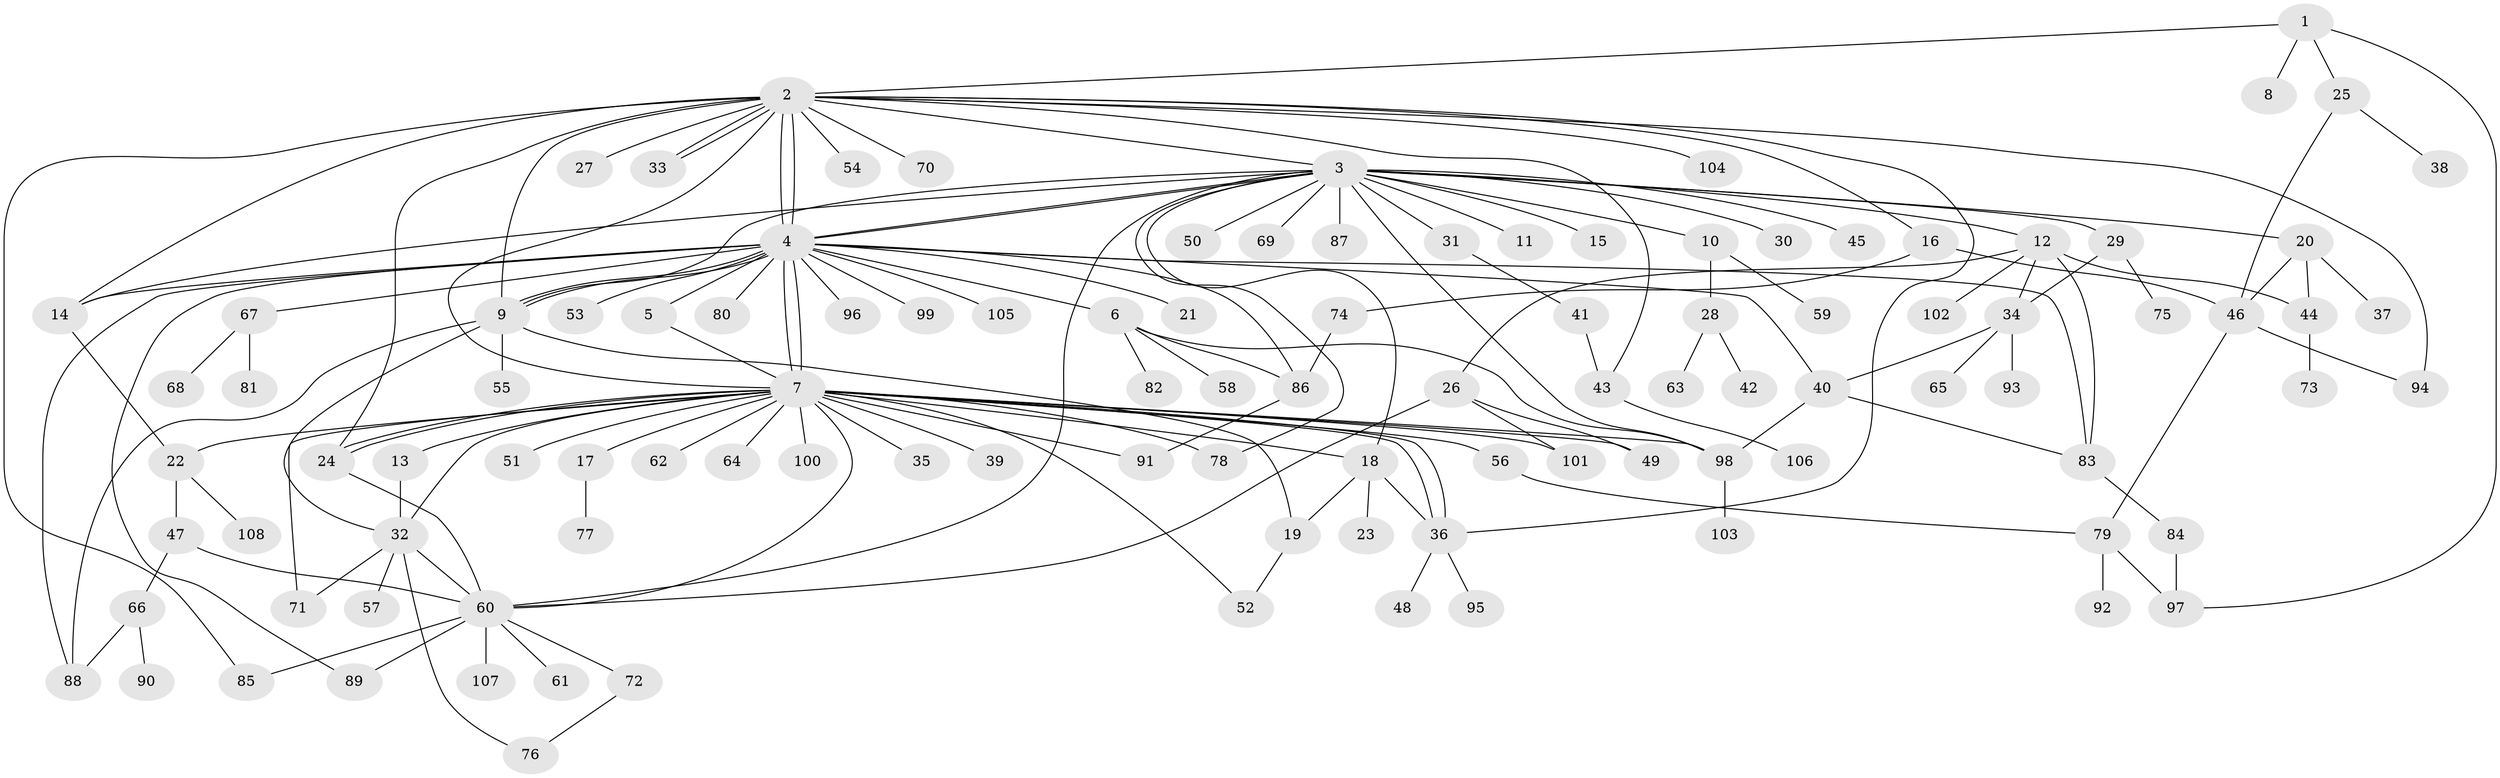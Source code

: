 // Generated by graph-tools (version 1.1) at 2025/14/03/09/25 04:14:23]
// undirected, 108 vertices, 162 edges
graph export_dot {
graph [start="1"]
  node [color=gray90,style=filled];
  1;
  2;
  3;
  4;
  5;
  6;
  7;
  8;
  9;
  10;
  11;
  12;
  13;
  14;
  15;
  16;
  17;
  18;
  19;
  20;
  21;
  22;
  23;
  24;
  25;
  26;
  27;
  28;
  29;
  30;
  31;
  32;
  33;
  34;
  35;
  36;
  37;
  38;
  39;
  40;
  41;
  42;
  43;
  44;
  45;
  46;
  47;
  48;
  49;
  50;
  51;
  52;
  53;
  54;
  55;
  56;
  57;
  58;
  59;
  60;
  61;
  62;
  63;
  64;
  65;
  66;
  67;
  68;
  69;
  70;
  71;
  72;
  73;
  74;
  75;
  76;
  77;
  78;
  79;
  80;
  81;
  82;
  83;
  84;
  85;
  86;
  87;
  88;
  89;
  90;
  91;
  92;
  93;
  94;
  95;
  96;
  97;
  98;
  99;
  100;
  101;
  102;
  103;
  104;
  105;
  106;
  107;
  108;
  1 -- 2;
  1 -- 8;
  1 -- 25;
  1 -- 97;
  2 -- 3;
  2 -- 4;
  2 -- 4;
  2 -- 7;
  2 -- 9;
  2 -- 14;
  2 -- 16;
  2 -- 24;
  2 -- 27;
  2 -- 33;
  2 -- 33;
  2 -- 36;
  2 -- 43;
  2 -- 54;
  2 -- 70;
  2 -- 85;
  2 -- 94;
  2 -- 104;
  3 -- 4;
  3 -- 4;
  3 -- 9;
  3 -- 10;
  3 -- 11;
  3 -- 12;
  3 -- 14;
  3 -- 15;
  3 -- 18;
  3 -- 20;
  3 -- 29;
  3 -- 30;
  3 -- 31;
  3 -- 45;
  3 -- 50;
  3 -- 60;
  3 -- 69;
  3 -- 78;
  3 -- 87;
  3 -- 98;
  4 -- 5;
  4 -- 6;
  4 -- 7;
  4 -- 7;
  4 -- 9;
  4 -- 9;
  4 -- 14;
  4 -- 21;
  4 -- 40;
  4 -- 53;
  4 -- 67;
  4 -- 80;
  4 -- 83;
  4 -- 86;
  4 -- 88;
  4 -- 89;
  4 -- 96;
  4 -- 99;
  4 -- 105;
  5 -- 7;
  6 -- 58;
  6 -- 82;
  6 -- 86;
  6 -- 98;
  7 -- 13;
  7 -- 17;
  7 -- 18;
  7 -- 22;
  7 -- 24;
  7 -- 24;
  7 -- 32;
  7 -- 35;
  7 -- 36;
  7 -- 36;
  7 -- 39;
  7 -- 49;
  7 -- 51;
  7 -- 52;
  7 -- 56;
  7 -- 60;
  7 -- 62;
  7 -- 64;
  7 -- 71;
  7 -- 78;
  7 -- 91;
  7 -- 98;
  7 -- 100;
  7 -- 101;
  9 -- 19;
  9 -- 32;
  9 -- 55;
  9 -- 88;
  10 -- 28;
  10 -- 59;
  12 -- 26;
  12 -- 34;
  12 -- 44;
  12 -- 83;
  12 -- 102;
  13 -- 32;
  14 -- 22;
  16 -- 46;
  16 -- 74;
  17 -- 77;
  18 -- 19;
  18 -- 23;
  18 -- 36;
  19 -- 52;
  20 -- 37;
  20 -- 44;
  20 -- 46;
  22 -- 47;
  22 -- 108;
  24 -- 60;
  25 -- 38;
  25 -- 46;
  26 -- 49;
  26 -- 60;
  26 -- 101;
  28 -- 42;
  28 -- 63;
  29 -- 34;
  29 -- 75;
  31 -- 41;
  32 -- 57;
  32 -- 60;
  32 -- 71;
  32 -- 76;
  34 -- 40;
  34 -- 65;
  34 -- 93;
  36 -- 48;
  36 -- 95;
  40 -- 83;
  40 -- 98;
  41 -- 43;
  43 -- 106;
  44 -- 73;
  46 -- 79;
  46 -- 94;
  47 -- 60;
  47 -- 66;
  56 -- 79;
  60 -- 61;
  60 -- 72;
  60 -- 85;
  60 -- 89;
  60 -- 107;
  66 -- 88;
  66 -- 90;
  67 -- 68;
  67 -- 81;
  72 -- 76;
  74 -- 86;
  79 -- 92;
  79 -- 97;
  83 -- 84;
  84 -- 97;
  86 -- 91;
  98 -- 103;
}
